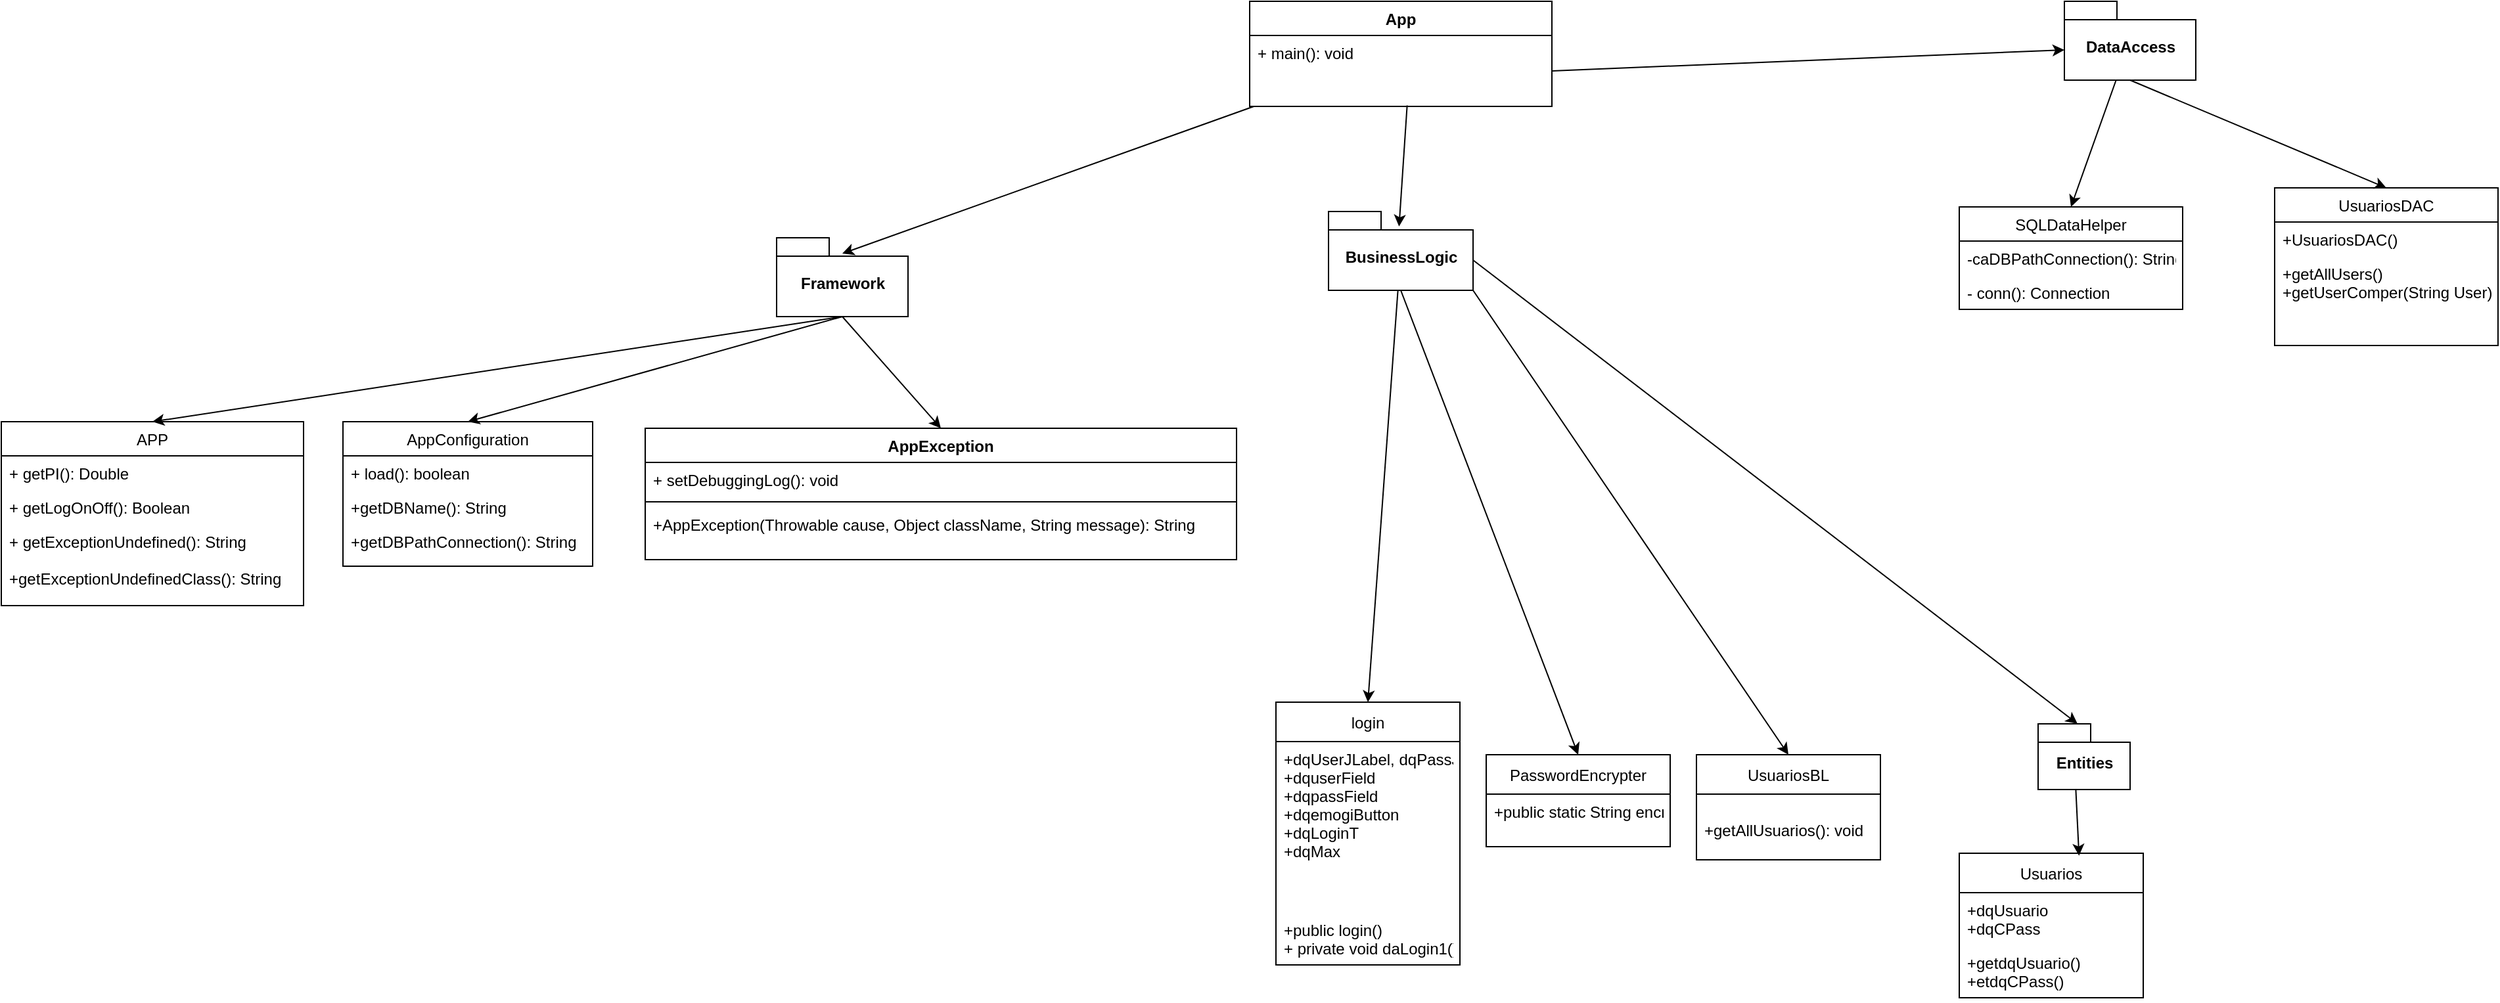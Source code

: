 <mxfile>
    <diagram id="OSFrVGRlj4r23y1beRob" name="Page-1">
        <mxGraphModel dx="4941" dy="3062" grid="1" gridSize="10" guides="1" tooltips="1" connect="1" arrows="1" fold="1" page="1" pageScale="1" pageWidth="827" pageHeight="1169" math="0" shadow="0">
            <root>
                <mxCell id="0"/>
                <mxCell id="1" parent="0"/>
                <mxCell id="30" value="" style="edgeStyle=none;html=1;entryX=0.5;entryY=0;entryDx=0;entryDy=0;" parent="1" source="2" edge="1" target="94">
                    <mxGeometry relative="1" as="geometry">
                        <mxPoint x="145" y="120" as="targetPoint"/>
                    </mxGeometry>
                </mxCell>
                <mxCell id="100" style="edgeStyle=none;html=1;exitX=0.5;exitY=1;exitDx=0;exitDy=0;exitPerimeter=0;entryX=0.5;entryY=0;entryDx=0;entryDy=0;" edge="1" parent="1" source="2" target="91">
                    <mxGeometry relative="1" as="geometry"/>
                </mxCell>
                <mxCell id="101" style="edgeStyle=none;html=1;exitX=0;exitY=0;exitDx=110;exitDy=60;exitPerimeter=0;entryX=0.5;entryY=0;entryDx=0;entryDy=0;" edge="1" parent="1" source="2" target="97">
                    <mxGeometry relative="1" as="geometry"/>
                </mxCell>
                <mxCell id="104" style="edgeStyle=none;html=1;exitX=0;exitY=0;exitDx=110;exitDy=37;exitPerimeter=0;entryX=0.429;entryY=0;entryDx=0;entryDy=0;entryPerimeter=0;" edge="1" parent="1" source="2" target="8">
                    <mxGeometry relative="1" as="geometry"/>
                </mxCell>
                <mxCell id="2" value="BusinessLogic" style="shape=folder;fontStyle=1;spacingTop=10;tabWidth=40;tabHeight=14;tabPosition=left;html=1;" parent="1" vertex="1">
                    <mxGeometry x="20" y="-270" width="110" height="60" as="geometry"/>
                </mxCell>
                <mxCell id="19" value="" style="edgeStyle=none;html=1;entryX=0.651;entryY=0.017;entryDx=0;entryDy=0;entryPerimeter=0;exitX=0.41;exitY=1.004;exitDx=0;exitDy=0;exitPerimeter=0;" parent="1" source="8" target="9" edge="1">
                    <mxGeometry relative="1" as="geometry"/>
                </mxCell>
                <mxCell id="8" value="Entities" style="shape=folder;fontStyle=1;spacingTop=10;tabWidth=40;tabHeight=14;tabPosition=left;html=1;" parent="1" vertex="1">
                    <mxGeometry x="560" y="120" width="70" height="50" as="geometry"/>
                </mxCell>
                <mxCell id="9" value="Usuarios" style="swimlane;fontStyle=0;childLayout=stackLayout;horizontal=1;startSize=30;fillColor=none;horizontalStack=0;resizeParent=1;resizeParentMax=0;resizeLast=0;collapsible=1;marginBottom=0;" parent="1" vertex="1">
                    <mxGeometry x="500" y="218.5" width="140" height="110" as="geometry"/>
                </mxCell>
                <mxCell id="10" value="+dqUsuario&#10;+dqCPass&#10;&#10;" style="text;strokeColor=none;fillColor=none;align=left;verticalAlign=top;spacingLeft=4;spacingRight=4;overflow=hidden;rotatable=0;points=[[0,0.5],[1,0.5]];portConstraint=eastwest;" parent="9" vertex="1">
                    <mxGeometry y="30" width="140" height="40" as="geometry"/>
                </mxCell>
                <mxCell id="11" value="+getdqUsuario()&#10;+etdqCPass()" style="text;strokeColor=none;fillColor=none;align=left;verticalAlign=top;spacingLeft=4;spacingRight=4;overflow=hidden;rotatable=0;points=[[0,0.5],[1,0.5]];portConstraint=eastwest;" parent="9" vertex="1">
                    <mxGeometry y="70" width="140" height="40" as="geometry"/>
                </mxCell>
                <mxCell id="110" style="edgeStyle=none;html=1;entryX=0.5;entryY=0;entryDx=0;entryDy=0;" edge="1" parent="1" source="17" target="47">
                    <mxGeometry relative="1" as="geometry"/>
                </mxCell>
                <mxCell id="111" style="edgeStyle=none;html=1;exitX=0.5;exitY=1;exitDx=0;exitDy=0;exitPerimeter=0;entryX=0.5;entryY=0;entryDx=0;entryDy=0;" edge="1" parent="1" source="17" target="107">
                    <mxGeometry relative="1" as="geometry"/>
                </mxCell>
                <mxCell id="17" value="DataAccess" style="shape=folder;fontStyle=1;spacingTop=10;tabWidth=40;tabHeight=14;tabPosition=left;html=1;" parent="1" vertex="1">
                    <mxGeometry x="580" y="-430" width="100" height="60" as="geometry"/>
                </mxCell>
                <mxCell id="47" value="SQLDataHelper" style="swimlane;fontStyle=0;childLayout=stackLayout;horizontal=1;startSize=26;fillColor=none;horizontalStack=0;resizeParent=1;resizeParentMax=0;resizeLast=0;collapsible=1;marginBottom=0;" parent="1" vertex="1">
                    <mxGeometry x="500" y="-273.5" width="170" height="78" as="geometry"/>
                </mxCell>
                <mxCell id="48" value="-caDBPathConnection(): String" style="text;strokeColor=none;fillColor=none;align=left;verticalAlign=top;spacingLeft=4;spacingRight=4;overflow=hidden;rotatable=0;points=[[0,0.5],[1,0.5]];portConstraint=eastwest;" parent="47" vertex="1">
                    <mxGeometry y="26" width="170" height="26" as="geometry"/>
                </mxCell>
                <mxCell id="49" value="- conn(): Connection" style="text;strokeColor=none;fillColor=none;align=left;verticalAlign=top;spacingLeft=4;spacingRight=4;overflow=hidden;rotatable=0;points=[[0,0.5],[1,0.5]];portConstraint=eastwest;" parent="47" vertex="1">
                    <mxGeometry y="52" width="170" height="26" as="geometry"/>
                </mxCell>
                <mxCell id="53" value="Framework" style="shape=folder;fontStyle=1;spacingTop=10;tabWidth=40;tabHeight=14;tabPosition=left;html=1;" parent="1" vertex="1">
                    <mxGeometry x="-400" y="-250" width="100" height="60" as="geometry"/>
                </mxCell>
                <mxCell id="56" value="APP" style="swimlane;fontStyle=0;childLayout=stackLayout;horizontal=1;startSize=26;fillColor=none;horizontalStack=0;resizeParent=1;resizeParentMax=0;resizeLast=0;collapsible=1;marginBottom=0;" parent="1" vertex="1">
                    <mxGeometry x="-990" y="-110" width="230" height="140" as="geometry">
                        <mxRectangle x="75" y="380" width="60" height="30" as="alternateBounds"/>
                    </mxGeometry>
                </mxCell>
                <mxCell id="57" value="+ getPI(): Double &#10;&#10;" style="text;strokeColor=none;fillColor=none;align=left;verticalAlign=top;spacingLeft=4;spacingRight=4;overflow=hidden;rotatable=0;points=[[0,0.5],[1,0.5]];portConstraint=eastwest;" parent="56" vertex="1">
                    <mxGeometry y="26" width="230" height="26" as="geometry"/>
                </mxCell>
                <mxCell id="58" value="+ getLogOnOff(): Boolean&#10;&#10;" style="text;strokeColor=none;fillColor=none;align=left;verticalAlign=top;spacingLeft=4;spacingRight=4;overflow=hidden;rotatable=0;points=[[0,0.5],[1,0.5]];portConstraint=eastwest;" parent="56" vertex="1">
                    <mxGeometry y="52" width="230" height="26" as="geometry"/>
                </mxCell>
                <mxCell id="59" value="+ getExceptionUndefined(): String&#10;&#10;+getExceptionUndefinedClass(): String" style="text;strokeColor=none;fillColor=none;align=left;verticalAlign=top;spacingLeft=4;spacingRight=4;overflow=hidden;rotatable=0;points=[[0,0.5],[1,0.5]];portConstraint=eastwest;" parent="56" vertex="1">
                    <mxGeometry y="78" width="230" height="62" as="geometry"/>
                </mxCell>
                <mxCell id="60" value="AppConfiguration" style="swimlane;fontStyle=0;childLayout=stackLayout;horizontal=1;startSize=26;fillColor=none;horizontalStack=0;resizeParent=1;resizeParentMax=0;resizeLast=0;collapsible=1;marginBottom=0;" parent="1" vertex="1">
                    <mxGeometry x="-730" y="-110" width="190" height="110" as="geometry"/>
                </mxCell>
                <mxCell id="61" value="+ load(): boolean" style="text;strokeColor=none;fillColor=none;align=left;verticalAlign=top;spacingLeft=4;spacingRight=4;overflow=hidden;rotatable=0;points=[[0,0.5],[1,0.5]];portConstraint=eastwest;" parent="60" vertex="1">
                    <mxGeometry y="26" width="190" height="26" as="geometry"/>
                </mxCell>
                <mxCell id="62" value="+getDBName(): String" style="text;strokeColor=none;fillColor=none;align=left;verticalAlign=top;spacingLeft=4;spacingRight=4;overflow=hidden;rotatable=0;points=[[0,0.5],[1,0.5]];portConstraint=eastwest;" parent="60" vertex="1">
                    <mxGeometry y="52" width="190" height="26" as="geometry"/>
                </mxCell>
                <mxCell id="63" value="+getDBPathConnection(): String" style="text;strokeColor=none;fillColor=none;align=left;verticalAlign=top;spacingLeft=4;spacingRight=4;overflow=hidden;rotatable=0;points=[[0,0.5],[1,0.5]];portConstraint=eastwest;" parent="60" vertex="1">
                    <mxGeometry y="78" width="190" height="32" as="geometry"/>
                </mxCell>
                <mxCell id="64" value="AppException" style="swimlane;fontStyle=1;align=center;verticalAlign=top;childLayout=stackLayout;horizontal=1;startSize=26;horizontalStack=0;resizeParent=1;resizeParentMax=0;resizeLast=0;collapsible=1;marginBottom=0;" parent="1" vertex="1">
                    <mxGeometry x="-500" y="-105" width="450" height="100" as="geometry"/>
                </mxCell>
                <mxCell id="65" value="+ setDebuggingLog(): void" style="text;strokeColor=none;fillColor=none;align=left;verticalAlign=top;spacingLeft=4;spacingRight=4;overflow=hidden;rotatable=0;points=[[0,0.5],[1,0.5]];portConstraint=eastwest;" parent="64" vertex="1">
                    <mxGeometry y="26" width="450" height="26" as="geometry"/>
                </mxCell>
                <mxCell id="66" value="" style="line;strokeWidth=1;fillColor=none;align=left;verticalAlign=middle;spacingTop=-1;spacingLeft=3;spacingRight=3;rotatable=0;labelPosition=right;points=[];portConstraint=eastwest;strokeColor=inherit;" parent="64" vertex="1">
                    <mxGeometry y="52" width="450" height="8" as="geometry"/>
                </mxCell>
                <mxCell id="67" value="+AppException(Throwable cause, Object className, String message): String" style="text;strokeColor=none;fillColor=none;align=left;verticalAlign=top;spacingLeft=4;spacingRight=4;overflow=hidden;rotatable=0;points=[[0,0.5],[1,0.5]];portConstraint=eastwest;" parent="64" vertex="1">
                    <mxGeometry y="60" width="450" height="40" as="geometry"/>
                </mxCell>
                <mxCell id="113" style="edgeStyle=none;html=1;entryX=0.5;entryY=0.2;entryDx=0;entryDy=0;entryPerimeter=0;" edge="1" parent="1" source="81" target="53">
                    <mxGeometry relative="1" as="geometry"/>
                </mxCell>
                <mxCell id="81" value="App" style="swimlane;fontStyle=1;align=center;verticalAlign=top;childLayout=stackLayout;horizontal=1;startSize=26;horizontalStack=0;resizeParent=1;resizeParentMax=0;resizeLast=0;collapsible=1;marginBottom=0;" parent="1" vertex="1">
                    <mxGeometry x="-40" y="-430" width="230" height="80" as="geometry"/>
                </mxCell>
                <mxCell id="82" value="+ main(): void&#10;&#10;" style="text;strokeColor=none;fillColor=none;align=left;verticalAlign=top;spacingLeft=4;spacingRight=4;overflow=hidden;rotatable=0;points=[[0,0.5],[1,0.5]];portConstraint=eastwest;" parent="81" vertex="1">
                    <mxGeometry y="26" width="230" height="54" as="geometry"/>
                </mxCell>
                <mxCell id="91" value="PasswordEncrypter" style="swimlane;fontStyle=0;childLayout=stackLayout;horizontal=1;startSize=30;fillColor=none;horizontalStack=0;resizeParent=1;resizeParentMax=0;resizeLast=0;collapsible=1;marginBottom=0;" vertex="1" parent="1">
                    <mxGeometry x="140" y="143.5" width="140" height="70" as="geometry"/>
                </mxCell>
                <mxCell id="92" value="+public static String encrypt(String password)&#10;&#10;" style="text;strokeColor=none;fillColor=none;align=left;verticalAlign=top;spacingLeft=4;spacingRight=4;overflow=hidden;rotatable=0;points=[[0,0.5],[1,0.5]];portConstraint=eastwest;" vertex="1" parent="91">
                    <mxGeometry y="30" width="140" height="40" as="geometry"/>
                </mxCell>
                <mxCell id="94" value="login" style="swimlane;fontStyle=0;childLayout=stackLayout;horizontal=1;startSize=30;fillColor=none;horizontalStack=0;resizeParent=1;resizeParentMax=0;resizeLast=0;collapsible=1;marginBottom=0;" vertex="1" parent="1">
                    <mxGeometry x="-20" y="103.5" width="140" height="200" as="geometry"/>
                </mxCell>
                <mxCell id="95" value="+dqUserJLabel, dqPassJLabel&#10;+dquserField&#10;+dqpassField&#10;+dqemogiButton&#10;+dqLoginT&#10;+dqMax&#10;&#10;" style="text;strokeColor=none;fillColor=none;align=left;verticalAlign=top;spacingLeft=4;spacingRight=4;overflow=hidden;rotatable=0;points=[[0,0.5],[1,0.5]];portConstraint=eastwest;" vertex="1" parent="94">
                    <mxGeometry y="30" width="140" height="130" as="geometry"/>
                </mxCell>
                <mxCell id="103" value="+public login()&#10;+ private void daLogin1()" style="text;strokeColor=none;fillColor=none;align=left;verticalAlign=top;spacingLeft=4;spacingRight=4;overflow=hidden;rotatable=0;points=[[0,0.5],[1,0.5]];portConstraint=eastwest;" vertex="1" parent="94">
                    <mxGeometry y="160" width="140" height="40" as="geometry"/>
                </mxCell>
                <mxCell id="97" value="UsuariosBL" style="swimlane;fontStyle=0;childLayout=stackLayout;horizontal=1;startSize=30;fillColor=none;horizontalStack=0;resizeParent=1;resizeParentMax=0;resizeLast=0;collapsible=1;marginBottom=0;" vertex="1" parent="1">
                    <mxGeometry x="300" y="143.5" width="140" height="80" as="geometry"/>
                </mxCell>
                <mxCell id="98" value="&#10;+getAllUsuarios(): void&#10;" style="text;strokeColor=none;fillColor=none;align=left;verticalAlign=top;spacingLeft=4;spacingRight=4;overflow=hidden;rotatable=0;points=[[0,0.5],[1,0.5]];portConstraint=eastwest;" vertex="1" parent="97">
                    <mxGeometry y="30" width="140" height="50" as="geometry"/>
                </mxCell>
                <mxCell id="107" value="UsuariosDAC" style="swimlane;fontStyle=0;childLayout=stackLayout;horizontal=1;startSize=26;fillColor=none;horizontalStack=0;resizeParent=1;resizeParentMax=0;resizeLast=0;collapsible=1;marginBottom=0;" vertex="1" parent="1">
                    <mxGeometry x="740" y="-288" width="170" height="120" as="geometry"/>
                </mxCell>
                <mxCell id="108" value="+UsuariosDAC()" style="text;strokeColor=none;fillColor=none;align=left;verticalAlign=top;spacingLeft=4;spacingRight=4;overflow=hidden;rotatable=0;points=[[0,0.5],[1,0.5]];portConstraint=eastwest;" vertex="1" parent="107">
                    <mxGeometry y="26" width="170" height="26" as="geometry"/>
                </mxCell>
                <mxCell id="109" value="+getAllUsers()&#10;+getUserComper(String User)" style="text;strokeColor=none;fillColor=none;align=left;verticalAlign=top;spacingLeft=4;spacingRight=4;overflow=hidden;rotatable=0;points=[[0,0.5],[1,0.5]];portConstraint=eastwest;" vertex="1" parent="107">
                    <mxGeometry y="52" width="170" height="68" as="geometry"/>
                </mxCell>
                <mxCell id="114" value="" style="endArrow=classic;html=1;exitX=0.521;exitY=0.986;exitDx=0;exitDy=0;exitPerimeter=0;entryX=0.488;entryY=0.19;entryDx=0;entryDy=0;entryPerimeter=0;" edge="1" parent="1" source="82" target="2">
                    <mxGeometry width="50" height="50" relative="1" as="geometry">
                        <mxPoint x="-10" y="-180" as="sourcePoint"/>
                        <mxPoint x="40" y="-230" as="targetPoint"/>
                    </mxGeometry>
                </mxCell>
                <mxCell id="115" value="" style="endArrow=classic;html=1;exitX=1;exitY=0.5;exitDx=0;exitDy=0;entryX=0;entryY=0;entryDx=0;entryDy=37;entryPerimeter=0;" edge="1" parent="1" source="82" target="17">
                    <mxGeometry width="50" height="50" relative="1" as="geometry">
                        <mxPoint x="350" y="-180" as="sourcePoint"/>
                        <mxPoint x="400" y="-230" as="targetPoint"/>
                    </mxGeometry>
                </mxCell>
                <mxCell id="116" value="" style="endArrow=classic;html=1;exitX=0.5;exitY=1;exitDx=0;exitDy=0;exitPerimeter=0;entryX=0.5;entryY=0;entryDx=0;entryDy=0;" edge="1" parent="1" source="53" target="64">
                    <mxGeometry width="50" height="50" relative="1" as="geometry">
                        <mxPoint x="-460" y="-30" as="sourcePoint"/>
                        <mxPoint x="-410" y="-80" as="targetPoint"/>
                    </mxGeometry>
                </mxCell>
                <mxCell id="117" value="" style="endArrow=classic;html=1;exitX=0.5;exitY=1;exitDx=0;exitDy=0;exitPerimeter=0;entryX=0.5;entryY=0;entryDx=0;entryDy=0;" edge="1" parent="1" source="53" target="60">
                    <mxGeometry width="50" height="50" relative="1" as="geometry">
                        <mxPoint x="-460" y="-30" as="sourcePoint"/>
                        <mxPoint x="-410" y="-80" as="targetPoint"/>
                    </mxGeometry>
                </mxCell>
                <mxCell id="118" value="" style="endArrow=classic;html=1;exitX=0.5;exitY=1;exitDx=0;exitDy=0;exitPerimeter=0;entryX=0.5;entryY=0;entryDx=0;entryDy=0;" edge="1" parent="1" source="53" target="56">
                    <mxGeometry width="50" height="50" relative="1" as="geometry">
                        <mxPoint x="-460" y="-30" as="sourcePoint"/>
                        <mxPoint x="-410" y="-80" as="targetPoint"/>
                    </mxGeometry>
                </mxCell>
            </root>
        </mxGraphModel>
    </diagram>
</mxfile>